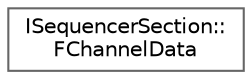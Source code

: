 digraph "Graphical Class Hierarchy"
{
 // INTERACTIVE_SVG=YES
 // LATEX_PDF_SIZE
  bgcolor="transparent";
  edge [fontname=Helvetica,fontsize=10,labelfontname=Helvetica,labelfontsize=10];
  node [fontname=Helvetica,fontsize=10,shape=box,height=0.2,width=0.4];
  rankdir="LR";
  Node0 [id="Node000000",label="ISequencerSection::\lFChannelData",height=0.2,width=0.4,color="grey40", fillcolor="white", style="filled",URL="$db/d53/structISequencerSection_1_1FChannelData.html",tooltip="Structure used during key area creation to group channels by their group name."];
}
